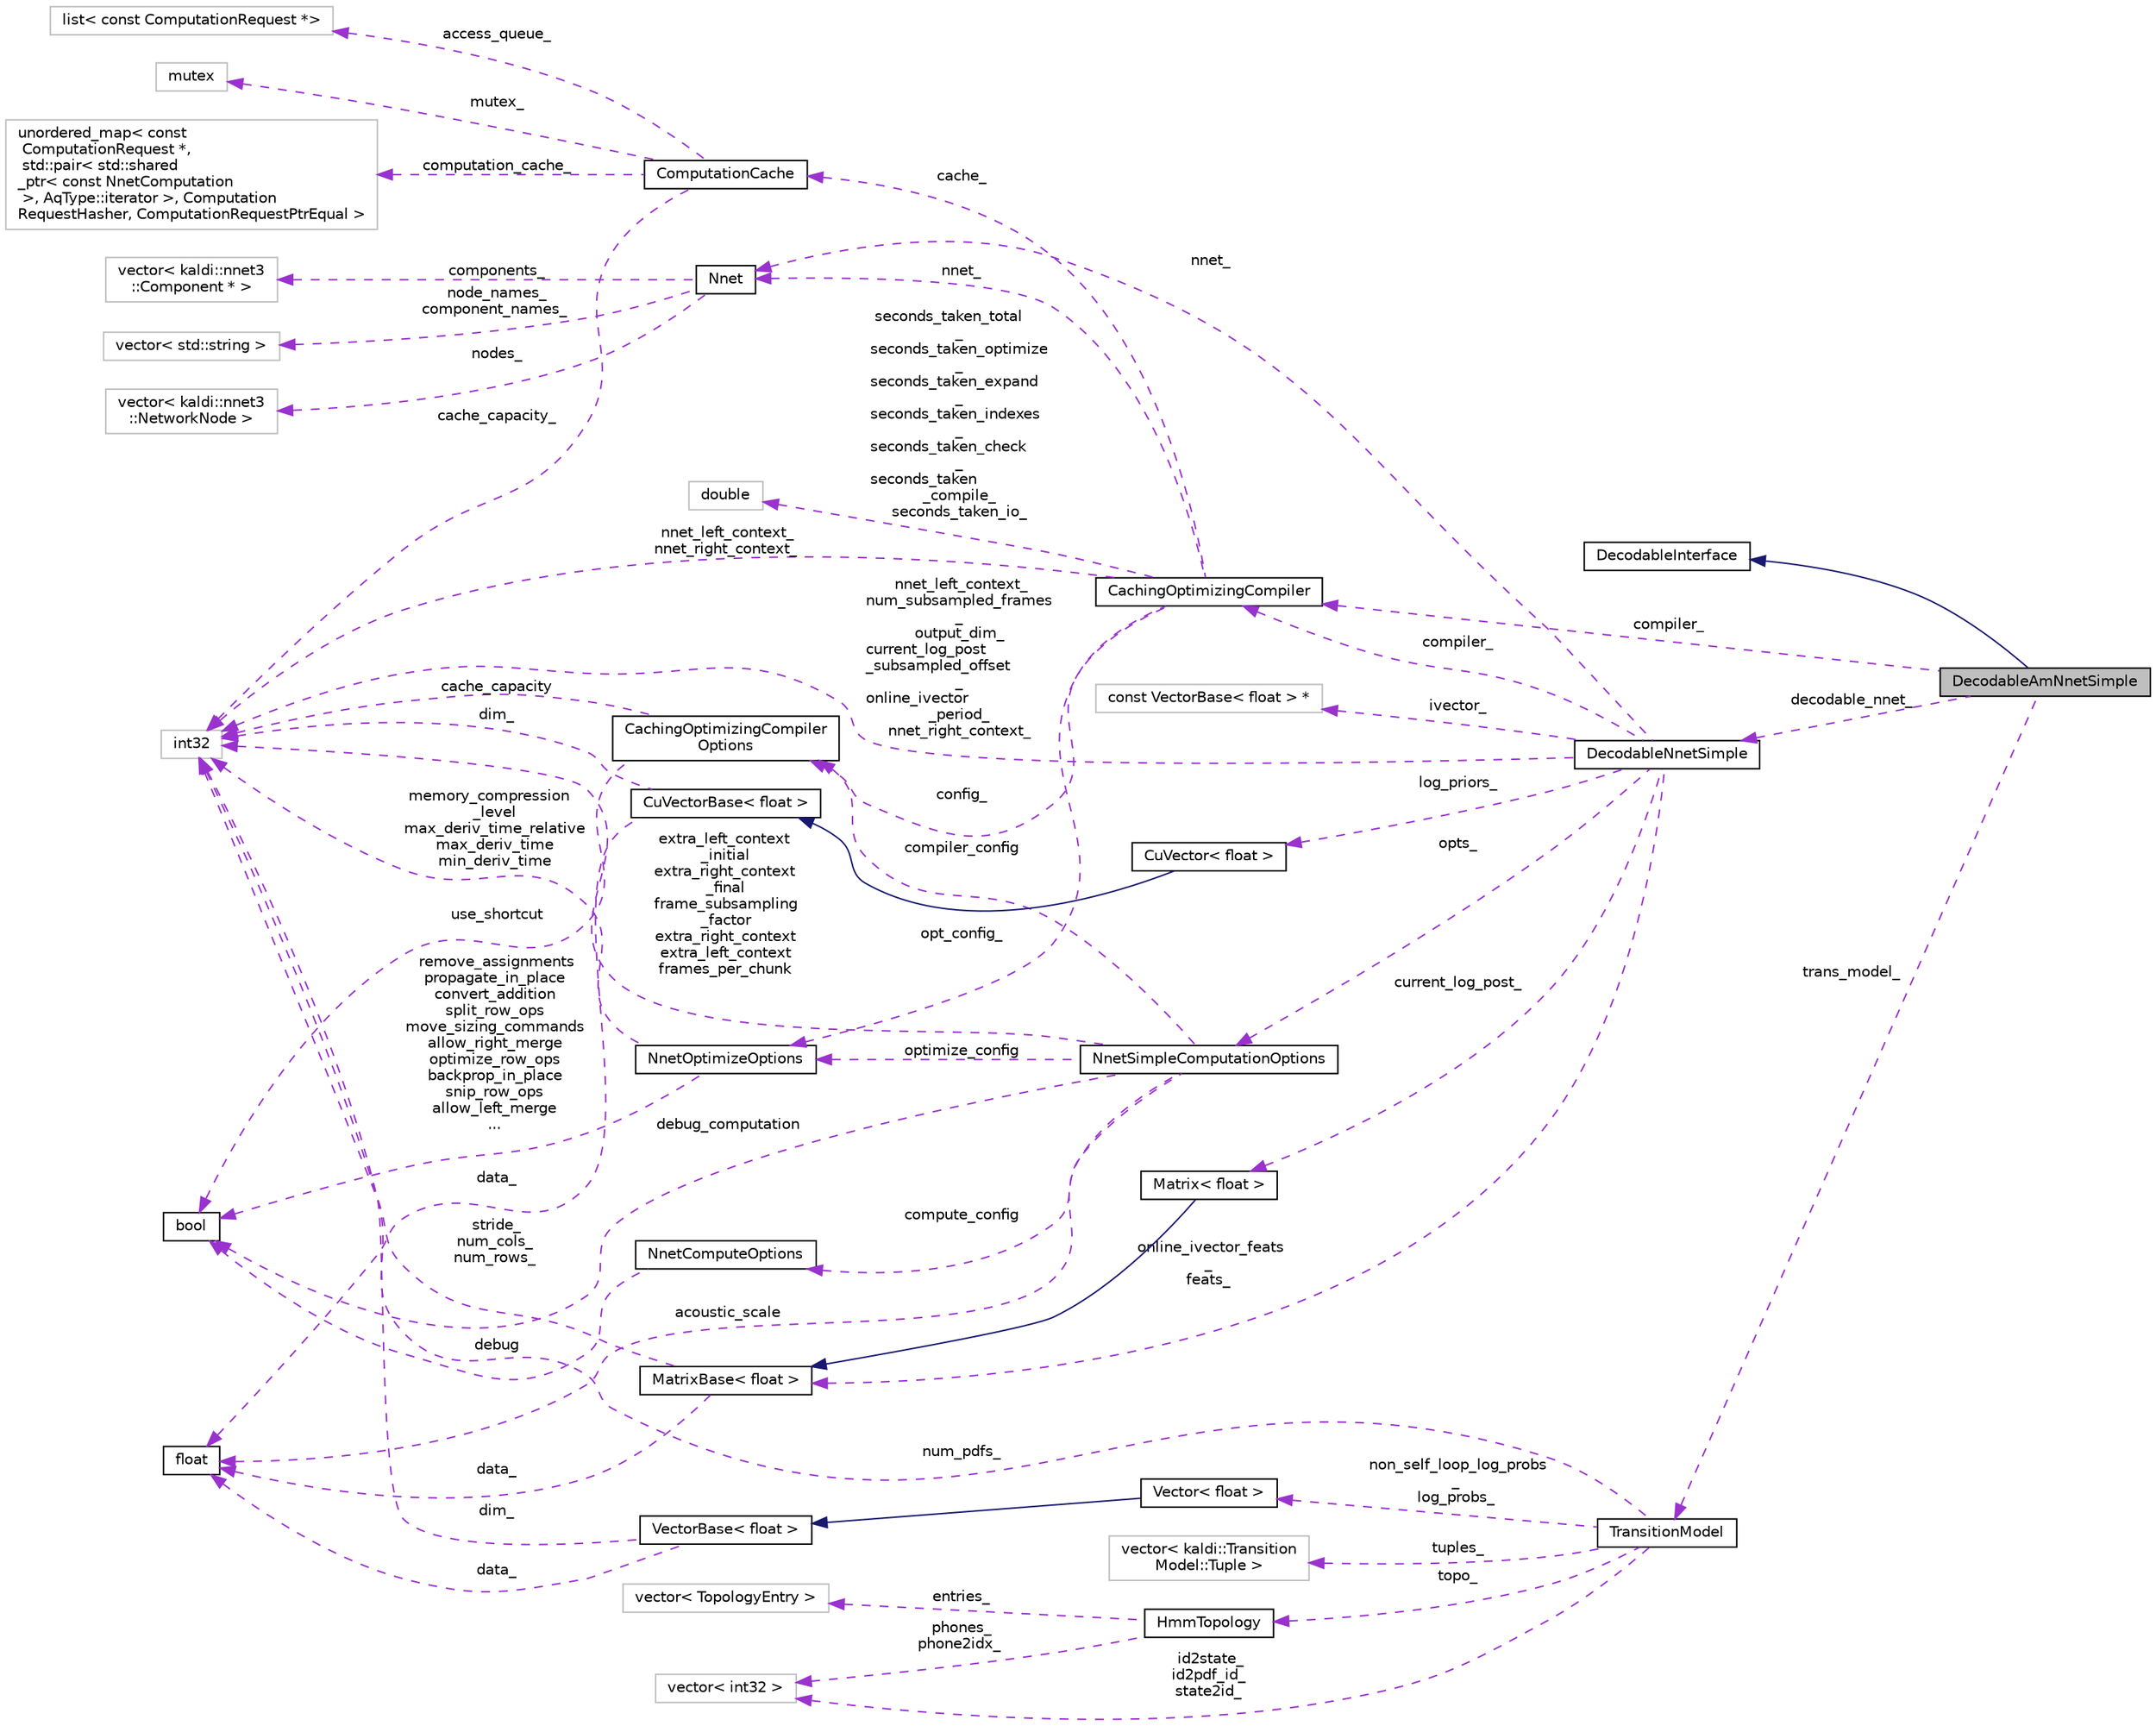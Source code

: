 digraph "DecodableAmNnetSimple"
{
  edge [fontname="Helvetica",fontsize="10",labelfontname="Helvetica",labelfontsize="10"];
  node [fontname="Helvetica",fontsize="10",shape=record];
  rankdir="LR";
  Node2 [label="DecodableAmNnetSimple",height=0.2,width=0.4,color="black", fillcolor="grey75", style="filled", fontcolor="black"];
  Node3 -> Node2 [dir="back",color="midnightblue",fontsize="10",style="solid",fontname="Helvetica"];
  Node3 [label="DecodableInterface",height=0.2,width=0.4,color="black", fillcolor="white", style="filled",URL="$classkaldi_1_1DecodableInterface.html",tooltip="DecodableInterface provides a link between the (acoustic-modeling and feature-processing) code and th..."];
  Node4 -> Node2 [dir="back",color="darkorchid3",fontsize="10",style="dashed",label=" compiler_" ,fontname="Helvetica"];
  Node4 [label="CachingOptimizingCompiler",height=0.2,width=0.4,color="black", fillcolor="white", style="filled",URL="$classkaldi_1_1nnet3_1_1CachingOptimizingCompiler.html",tooltip="This class enables you to do the compilation and optimization in one call, and also ensures that if t..."];
  Node5 -> Node4 [dir="back",color="darkorchid3",fontsize="10",style="dashed",label=" seconds_taken_total\l_\nseconds_taken_optimize\l_\nseconds_taken_expand\l_\nseconds_taken_indexes\l_\nseconds_taken_check\l_\nseconds_taken\l_compile_\nseconds_taken_io_" ,fontname="Helvetica"];
  Node5 [label="double",height=0.2,width=0.4,color="grey75", fillcolor="white", style="filled"];
  Node6 -> Node4 [dir="back",color="darkorchid3",fontsize="10",style="dashed",label=" cache_" ,fontname="Helvetica"];
  Node6 [label="ComputationCache",height=0.2,width=0.4,color="black", fillcolor="white", style="filled",URL="$classkaldi_1_1nnet3_1_1ComputationCache.html",tooltip="Class ComputationCache is used inside class CachingOptimizingCompiler to cache previously computed co..."];
  Node7 -> Node6 [dir="back",color="darkorchid3",fontsize="10",style="dashed",label=" mutex_" ,fontname="Helvetica"];
  Node7 [label="mutex",height=0.2,width=0.4,color="grey75", fillcolor="white", style="filled"];
  Node8 -> Node6 [dir="back",color="darkorchid3",fontsize="10",style="dashed",label=" computation_cache_" ,fontname="Helvetica"];
  Node8 [label="unordered_map\< const\l ComputationRequest *,\l std::pair\< std::shared\l_ptr\< const NnetComputation\l \>, AqType::iterator \>, Computation\lRequestHasher, ComputationRequestPtrEqual \>",height=0.2,width=0.4,color="grey75", fillcolor="white", style="filled"];
  Node9 -> Node6 [dir="back",color="darkorchid3",fontsize="10",style="dashed",label=" access_queue_" ,fontname="Helvetica"];
  Node9 [label="list\< const ComputationRequest *\>",height=0.2,width=0.4,color="grey75", fillcolor="white", style="filled"];
  Node10 -> Node6 [dir="back",color="darkorchid3",fontsize="10",style="dashed",label=" cache_capacity_" ,fontname="Helvetica"];
  Node10 [label="int32",height=0.2,width=0.4,color="grey75", fillcolor="white", style="filled"];
  Node11 -> Node4 [dir="back",color="darkorchid3",fontsize="10",style="dashed",label=" config_" ,fontname="Helvetica"];
  Node11 [label="CachingOptimizingCompiler\lOptions",height=0.2,width=0.4,color="black", fillcolor="white", style="filled",URL="$structkaldi_1_1nnet3_1_1CachingOptimizingCompilerOptions.html"];
  Node12 -> Node11 [dir="back",color="darkorchid3",fontsize="10",style="dashed",label=" use_shortcut" ,fontname="Helvetica"];
  Node12 [label="bool",height=0.2,width=0.4,color="black", fillcolor="white", style="filled",URL="$classbool.html"];
  Node10 -> Node11 [dir="back",color="darkorchid3",fontsize="10",style="dashed",label=" cache_capacity" ,fontname="Helvetica"];
  Node13 -> Node4 [dir="back",color="darkorchid3",fontsize="10",style="dashed",label=" opt_config_" ,fontname="Helvetica"];
  Node13 [label="NnetOptimizeOptions",height=0.2,width=0.4,color="black", fillcolor="white", style="filled",URL="$structkaldi_1_1nnet3_1_1NnetOptimizeOptions.html"];
  Node12 -> Node13 [dir="back",color="darkorchid3",fontsize="10",style="dashed",label=" remove_assignments\npropagate_in_place\nconvert_addition\nsplit_row_ops\nmove_sizing_commands\nallow_right_merge\noptimize_row_ops\nbackprop_in_place\nsnip_row_ops\nallow_left_merge\n..." ,fontname="Helvetica"];
  Node10 -> Node13 [dir="back",color="darkorchid3",fontsize="10",style="dashed",label=" memory_compression\l_level\nmax_deriv_time_relative\nmax_deriv_time\nmin_deriv_time" ,fontname="Helvetica"];
  Node14 -> Node4 [dir="back",color="darkorchid3",fontsize="10",style="dashed",label=" nnet_" ,fontname="Helvetica"];
  Node14 [label="Nnet",height=0.2,width=0.4,color="black", fillcolor="white", style="filled",URL="$classkaldi_1_1nnet3_1_1Nnet.html"];
  Node15 -> Node14 [dir="back",color="darkorchid3",fontsize="10",style="dashed",label=" node_names_\ncomponent_names_" ,fontname="Helvetica"];
  Node15 [label="vector\< std::string \>",height=0.2,width=0.4,color="grey75", fillcolor="white", style="filled"];
  Node16 -> Node14 [dir="back",color="darkorchid3",fontsize="10",style="dashed",label=" nodes_" ,fontname="Helvetica"];
  Node16 [label="vector\< kaldi::nnet3\l::NetworkNode \>",height=0.2,width=0.4,color="grey75", fillcolor="white", style="filled"];
  Node17 -> Node14 [dir="back",color="darkorchid3",fontsize="10",style="dashed",label=" components_" ,fontname="Helvetica"];
  Node17 [label="vector\< kaldi::nnet3\l::Component * \>",height=0.2,width=0.4,color="grey75", fillcolor="white", style="filled"];
  Node10 -> Node4 [dir="back",color="darkorchid3",fontsize="10",style="dashed",label=" nnet_left_context_\nnnet_right_context_" ,fontname="Helvetica"];
  Node18 -> Node2 [dir="back",color="darkorchid3",fontsize="10",style="dashed",label=" decodable_nnet_" ,fontname="Helvetica"];
  Node18 [label="DecodableNnetSimple",height=0.2,width=0.4,color="black", fillcolor="white", style="filled",URL="$classkaldi_1_1nnet3_1_1DecodableNnetSimple.html"];
  Node4 -> Node18 [dir="back",color="darkorchid3",fontsize="10",style="dashed",label=" compiler_" ,fontname="Helvetica"];
  Node19 -> Node18 [dir="back",color="darkorchid3",fontsize="10",style="dashed",label=" opts_" ,fontname="Helvetica"];
  Node19 [label="NnetSimpleComputationOptions",height=0.2,width=0.4,color="black", fillcolor="white", style="filled",URL="$structkaldi_1_1nnet3_1_1NnetSimpleComputationOptions.html"];
  Node20 -> Node19 [dir="back",color="darkorchid3",fontsize="10",style="dashed",label=" compute_config" ,fontname="Helvetica"];
  Node20 [label="NnetComputeOptions",height=0.2,width=0.4,color="black", fillcolor="white", style="filled",URL="$structkaldi_1_1nnet3_1_1NnetComputeOptions.html"];
  Node12 -> Node20 [dir="back",color="darkorchid3",fontsize="10",style="dashed",label=" debug" ,fontname="Helvetica"];
  Node21 -> Node19 [dir="back",color="darkorchid3",fontsize="10",style="dashed",label=" acoustic_scale" ,fontname="Helvetica"];
  Node21 [label="float",height=0.2,width=0.4,color="black", fillcolor="white", style="filled",URL="$classfloat.html"];
  Node12 -> Node19 [dir="back",color="darkorchid3",fontsize="10",style="dashed",label=" debug_computation" ,fontname="Helvetica"];
  Node11 -> Node19 [dir="back",color="darkorchid3",fontsize="10",style="dashed",label=" compiler_config" ,fontname="Helvetica"];
  Node13 -> Node19 [dir="back",color="darkorchid3",fontsize="10",style="dashed",label=" optimize_config" ,fontname="Helvetica"];
  Node10 -> Node19 [dir="back",color="darkorchid3",fontsize="10",style="dashed",label=" extra_left_context\l_initial\nextra_right_context\l_final\nframe_subsampling\l_factor\nextra_right_context\nextra_left_context\nframes_per_chunk" ,fontname="Helvetica"];
  Node22 -> Node18 [dir="back",color="darkorchid3",fontsize="10",style="dashed",label=" current_log_post_" ,fontname="Helvetica"];
  Node22 [label="Matrix\< float \>",height=0.2,width=0.4,color="black", fillcolor="white", style="filled",URL="$classkaldi_1_1Matrix.html"];
  Node23 -> Node22 [dir="back",color="midnightblue",fontsize="10",style="solid",fontname="Helvetica"];
  Node23 [label="MatrixBase\< float \>",height=0.2,width=0.4,color="black", fillcolor="white", style="filled",URL="$classkaldi_1_1MatrixBase.html"];
  Node21 -> Node23 [dir="back",color="darkorchid3",fontsize="10",style="dashed",label=" data_" ,fontname="Helvetica"];
  Node10 -> Node23 [dir="back",color="darkorchid3",fontsize="10",style="dashed",label=" stride_\nnum_cols_\nnum_rows_" ,fontname="Helvetica"];
  Node24 -> Node18 [dir="back",color="darkorchid3",fontsize="10",style="dashed",label=" ivector_" ,fontname="Helvetica"];
  Node24 [label="const VectorBase\< float \> *",height=0.2,width=0.4,color="grey75", fillcolor="white", style="filled"];
  Node23 -> Node18 [dir="back",color="darkorchid3",fontsize="10",style="dashed",label=" online_ivector_feats\l_\nfeats_" ,fontname="Helvetica"];
  Node14 -> Node18 [dir="back",color="darkorchid3",fontsize="10",style="dashed",label=" nnet_" ,fontname="Helvetica"];
  Node25 -> Node18 [dir="back",color="darkorchid3",fontsize="10",style="dashed",label=" log_priors_" ,fontname="Helvetica"];
  Node25 [label="CuVector\< float \>",height=0.2,width=0.4,color="black", fillcolor="white", style="filled",URL="$classkaldi_1_1CuVector.html"];
  Node26 -> Node25 [dir="back",color="midnightblue",fontsize="10",style="solid",fontname="Helvetica"];
  Node26 [label="CuVectorBase\< float \>",height=0.2,width=0.4,color="black", fillcolor="white", style="filled",URL="$classkaldi_1_1CuVectorBase.html"];
  Node21 -> Node26 [dir="back",color="darkorchid3",fontsize="10",style="dashed",label=" data_" ,fontname="Helvetica"];
  Node10 -> Node26 [dir="back",color="darkorchid3",fontsize="10",style="dashed",label=" dim_" ,fontname="Helvetica"];
  Node10 -> Node18 [dir="back",color="darkorchid3",fontsize="10",style="dashed",label=" nnet_left_context_\nnum_subsampled_frames\l_\noutput_dim_\ncurrent_log_post\l_subsampled_offset\l_\nonline_ivector\l_period_\nnnet_right_context_" ,fontname="Helvetica"];
  Node27 -> Node2 [dir="back",color="darkorchid3",fontsize="10",style="dashed",label=" trans_model_" ,fontname="Helvetica"];
  Node27 [label="TransitionModel",height=0.2,width=0.4,color="black", fillcolor="white", style="filled",URL="$classkaldi_1_1TransitionModel.html"];
  Node28 -> Node27 [dir="back",color="darkorchid3",fontsize="10",style="dashed",label=" topo_" ,fontname="Helvetica"];
  Node28 [label="HmmTopology",height=0.2,width=0.4,color="black", fillcolor="white", style="filled",URL="$classkaldi_1_1HmmTopology.html",tooltip="A class for storing topology information for phones. "];
  Node29 -> Node28 [dir="back",color="darkorchid3",fontsize="10",style="dashed",label=" phones_\nphone2idx_" ,fontname="Helvetica"];
  Node29 [label="vector\< int32 \>",height=0.2,width=0.4,color="grey75", fillcolor="white", style="filled"];
  Node30 -> Node28 [dir="back",color="darkorchid3",fontsize="10",style="dashed",label=" entries_" ,fontname="Helvetica"];
  Node30 [label="vector\< TopologyEntry \>",height=0.2,width=0.4,color="grey75", fillcolor="white", style="filled"];
  Node29 -> Node27 [dir="back",color="darkorchid3",fontsize="10",style="dashed",label=" id2state_\nid2pdf_id_\nstate2id_" ,fontname="Helvetica"];
  Node31 -> Node27 [dir="back",color="darkorchid3",fontsize="10",style="dashed",label=" tuples_" ,fontname="Helvetica"];
  Node31 [label="vector\< kaldi::Transition\lModel::Tuple \>",height=0.2,width=0.4,color="grey75", fillcolor="white", style="filled"];
  Node32 -> Node27 [dir="back",color="darkorchid3",fontsize="10",style="dashed",label=" non_self_loop_log_probs\l_\nlog_probs_" ,fontname="Helvetica"];
  Node32 [label="Vector\< float \>",height=0.2,width=0.4,color="black", fillcolor="white", style="filled",URL="$classkaldi_1_1Vector.html"];
  Node33 -> Node32 [dir="back",color="midnightblue",fontsize="10",style="solid",fontname="Helvetica"];
  Node33 [label="VectorBase\< float \>",height=0.2,width=0.4,color="black", fillcolor="white", style="filled",URL="$classkaldi_1_1VectorBase.html"];
  Node21 -> Node33 [dir="back",color="darkorchid3",fontsize="10",style="dashed",label=" data_" ,fontname="Helvetica"];
  Node10 -> Node33 [dir="back",color="darkorchid3",fontsize="10",style="dashed",label=" dim_" ,fontname="Helvetica"];
  Node10 -> Node27 [dir="back",color="darkorchid3",fontsize="10",style="dashed",label=" num_pdfs_" ,fontname="Helvetica"];
}
